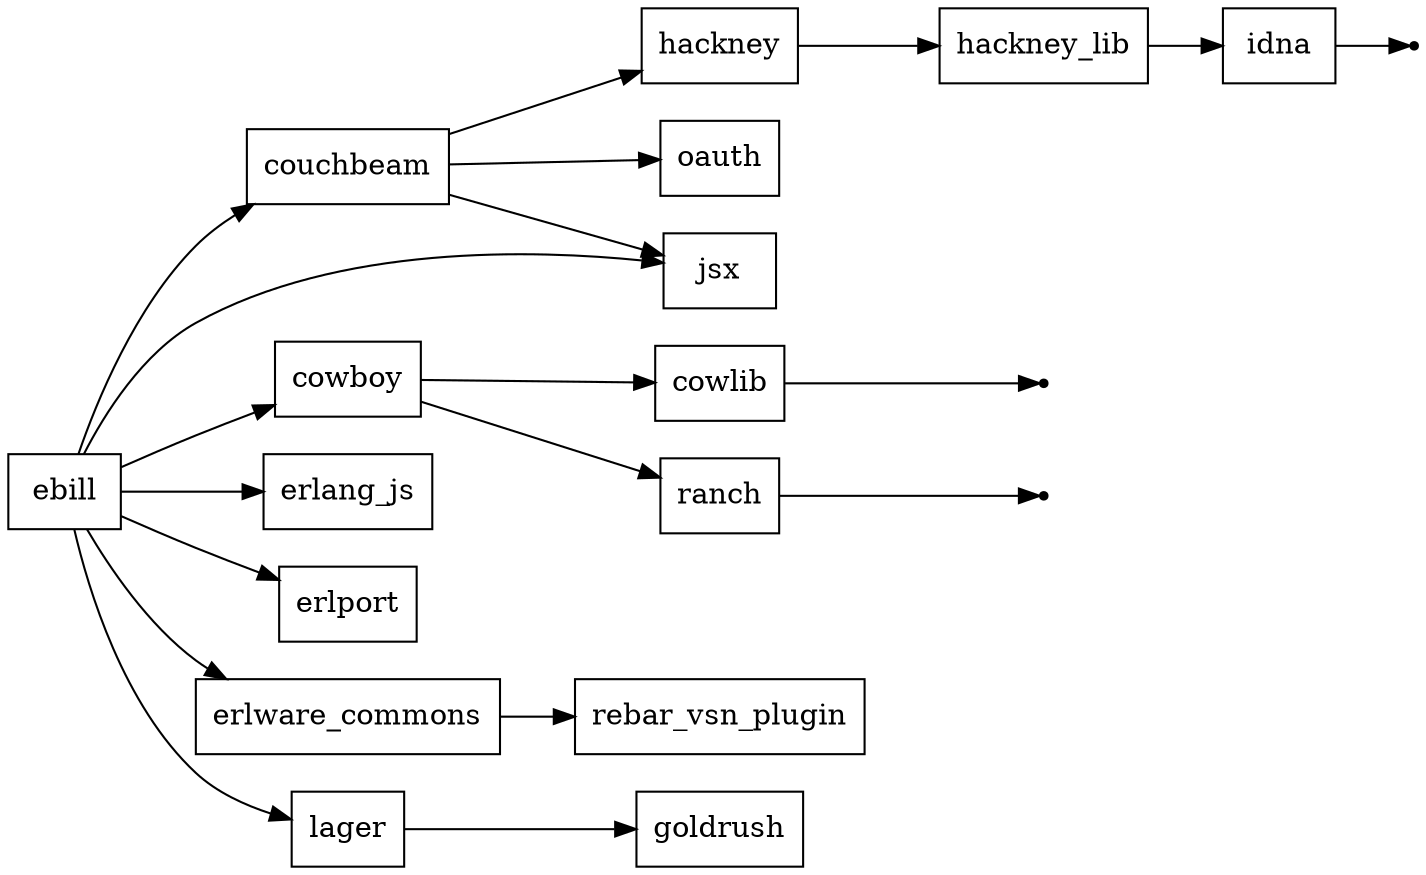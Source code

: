 digraph {
  rankdir=LR;
  remincross=true;
  node[shape=box];
  couchbeam -> hackney;
  couchbeam -> jsx;
  couchbeam -> oauth;
  cowboy -> cowlib;
  cowboy -> ranch;
  missing_deps_for_cowlib[shape=point];
  cowlib -> missing_deps_for_cowlib;
  ebill -> couchbeam;
  ebill -> cowboy;
  ebill -> erlang_js;
  ebill -> erlport;
  ebill -> erlware_commons;
  ebill -> jsx;
  ebill -> lager;
  erlware_commons -> rebar_vsn_plugin;
  hackney -> hackney_lib;
  hackney_lib -> idna;
  missing_deps_for_idna[shape=point];
  idna -> missing_deps_for_idna;
  lager -> goldrush;
  missing_deps_for_ranch[shape=point];
  ranch -> missing_deps_for_ranch;
}
